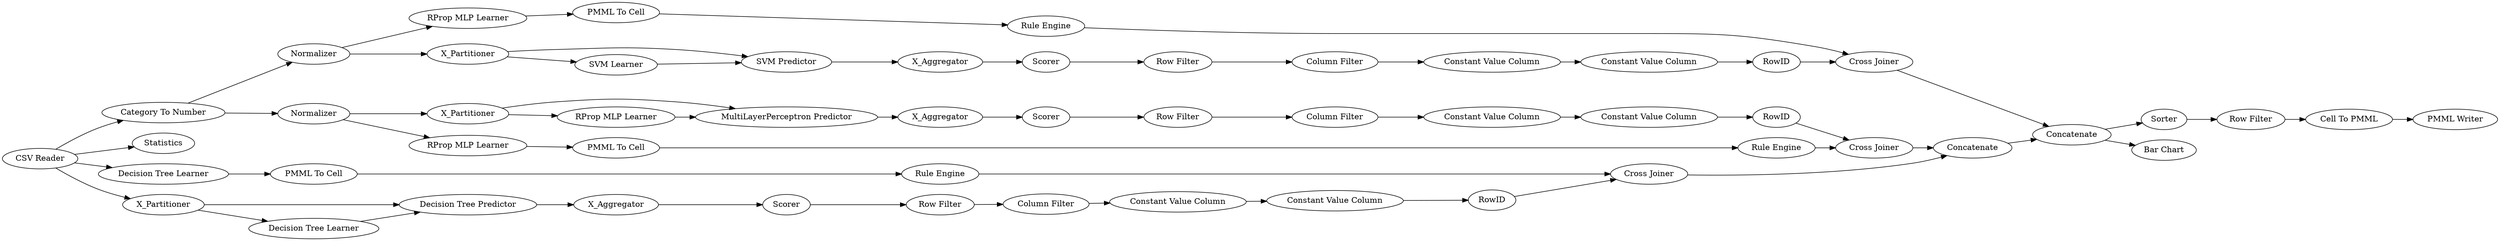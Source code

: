 digraph {
	"133591666875593141_37" [label="SVM Learner"]
	"133591666875593141_44" [label=RowID]
	"133591666875593141_14" [label=RowID]
	"133591666875593141_36" [label=X_Partitioner]
	"133591666875593141_55" [label="Cell To PMML"]
	"133591666875593141_33" [label="Row Filter"]
	"133591666875593141_46" [label="Row Filter"]
	"133591666875593141_47" [label="Column Filter"]
	"133591666875593141_15" [label="Decision Tree Learner"]
	"133591666875593141_19" [label=Normalizer]
	"133591666875593141_17" [label="Rule Engine"]
	"133591666875593141_2" [label=Statistics]
	"133591666875593141_53" [label="Row Filter"]
	"133591666875593141_22" [label="RProp MLP Learner"]
	"133591666875593141_48" [label=Concatenate]
	"133591666875593141_45" [label="Cross Joiner"]
	"133591666875593141_58" [label="CSV Reader"]
	"133591666875593141_25" [label=Scorer]
	"133591666875593141_9" [label=X_Aggregator]
	"133591666875593141_7" [label="Decision Tree Predictor"]
	"133591666875593141_39" [label=X_Aggregator]
	"133591666875593141_11" [label="Column Filter"]
	"133591666875593141_52" [label=Sorter]
	"133591666875593141_24" [label=X_Aggregator]
	"133591666875593141_49" [label="RProp MLP Learner"]
	"133591666875593141_35" [label=Normalizer]
	"133591666875593141_40" [label=Scorer]
	"133591666875593141_23" [label="MultiLayerPerceptron Predictor"]
	"133591666875593141_30" [label="Constant Value Column"]
	"133591666875593141_20" [label="Category To Number"]
	"133591666875593141_31" [label=RowID]
	"133591666875593141_56" [label="PMML Writer"]
	"133591666875593141_5" [label=X_Partitioner]
	"133591666875593141_32" [label="Cross Joiner"]
	"133591666875593141_41" [label=Concatenate]
	"133591666875593141_26" [label="RProp MLP Learner"]
	"133591666875593141_10" [label="Row Filter"]
	"133591666875593141_34" [label="Column Filter"]
	"133591666875593141_13" [label="Constant Value Column"]
	"133591666875593141_43" [label="Constant Value Column"]
	"133591666875593141_16" [label="PMML To Cell"]
	"133591666875593141_6" [label="Decision Tree Learner"]
	"133591666875593141_38" [label="SVM Predictor"]
	"133591666875593141_29" [label="Constant Value Column"]
	"133591666875593141_28" [label="Rule Engine"]
	"133591666875593141_12" [label="Constant Value Column"]
	"133591666875593141_57" [label="Bar Chart"]
	"133591666875593141_18" [label="Cross Joiner"]
	"133591666875593141_50" [label="PMML To Cell"]
	"133591666875593141_51" [label="Rule Engine"]
	"133591666875593141_21" [label=X_Partitioner]
	"133591666875593141_27" [label="PMML To Cell"]
	"133591666875593141_42" [label="Constant Value Column"]
	"133591666875593141_8" [label=Scorer]
	"133591666875593141_38" -> "133591666875593141_39"
	"133591666875593141_9" -> "133591666875593141_8"
	"133591666875593141_22" -> "133591666875593141_23"
	"133591666875593141_11" -> "133591666875593141_12"
	"133591666875593141_19" -> "133591666875593141_26"
	"133591666875593141_45" -> "133591666875593141_48"
	"133591666875593141_33" -> "133591666875593141_34"
	"133591666875593141_42" -> "133591666875593141_43"
	"133591666875593141_26" -> "133591666875593141_27"
	"133591666875593141_58" -> "133591666875593141_2"
	"133591666875593141_41" -> "133591666875593141_48"
	"133591666875593141_36" -> "133591666875593141_38"
	"133591666875593141_44" -> "133591666875593141_45"
	"133591666875593141_21" -> "133591666875593141_22"
	"133591666875593141_40" -> "133591666875593141_46"
	"133591666875593141_50" -> "133591666875593141_51"
	"133591666875593141_5" -> "133591666875593141_7"
	"133591666875593141_35" -> "133591666875593141_49"
	"133591666875593141_6" -> "133591666875593141_7"
	"133591666875593141_30" -> "133591666875593141_31"
	"133591666875593141_16" -> "133591666875593141_17"
	"133591666875593141_13" -> "133591666875593141_14"
	"133591666875593141_52" -> "133591666875593141_53"
	"133591666875593141_53" -> "133591666875593141_55"
	"133591666875593141_14" -> "133591666875593141_18"
	"133591666875593141_46" -> "133591666875593141_47"
	"133591666875593141_25" -> "133591666875593141_33"
	"133591666875593141_31" -> "133591666875593141_32"
	"133591666875593141_28" -> "133591666875593141_32"
	"133591666875593141_29" -> "133591666875593141_30"
	"133591666875593141_32" -> "133591666875593141_41"
	"133591666875593141_7" -> "133591666875593141_9"
	"133591666875593141_43" -> "133591666875593141_44"
	"133591666875593141_12" -> "133591666875593141_13"
	"133591666875593141_58" -> "133591666875593141_15"
	"133591666875593141_49" -> "133591666875593141_50"
	"133591666875593141_8" -> "133591666875593141_10"
	"133591666875593141_20" -> "133591666875593141_19"
	"133591666875593141_47" -> "133591666875593141_42"
	"133591666875593141_5" -> "133591666875593141_6"
	"133591666875593141_20" -> "133591666875593141_35"
	"133591666875593141_24" -> "133591666875593141_25"
	"133591666875593141_36" -> "133591666875593141_37"
	"133591666875593141_35" -> "133591666875593141_36"
	"133591666875593141_48" -> "133591666875593141_57"
	"133591666875593141_48" -> "133591666875593141_52"
	"133591666875593141_15" -> "133591666875593141_16"
	"133591666875593141_10" -> "133591666875593141_11"
	"133591666875593141_27" -> "133591666875593141_28"
	"133591666875593141_55" -> "133591666875593141_56"
	"133591666875593141_17" -> "133591666875593141_18"
	"133591666875593141_37" -> "133591666875593141_38"
	"133591666875593141_21" -> "133591666875593141_23"
	"133591666875593141_19" -> "133591666875593141_21"
	"133591666875593141_39" -> "133591666875593141_40"
	"133591666875593141_23" -> "133591666875593141_24"
	"133591666875593141_51" -> "133591666875593141_45"
	"133591666875593141_58" -> "133591666875593141_5"
	"133591666875593141_34" -> "133591666875593141_29"
	"133591666875593141_18" -> "133591666875593141_41"
	"133591666875593141_58" -> "133591666875593141_20"
	rankdir=LR
}
